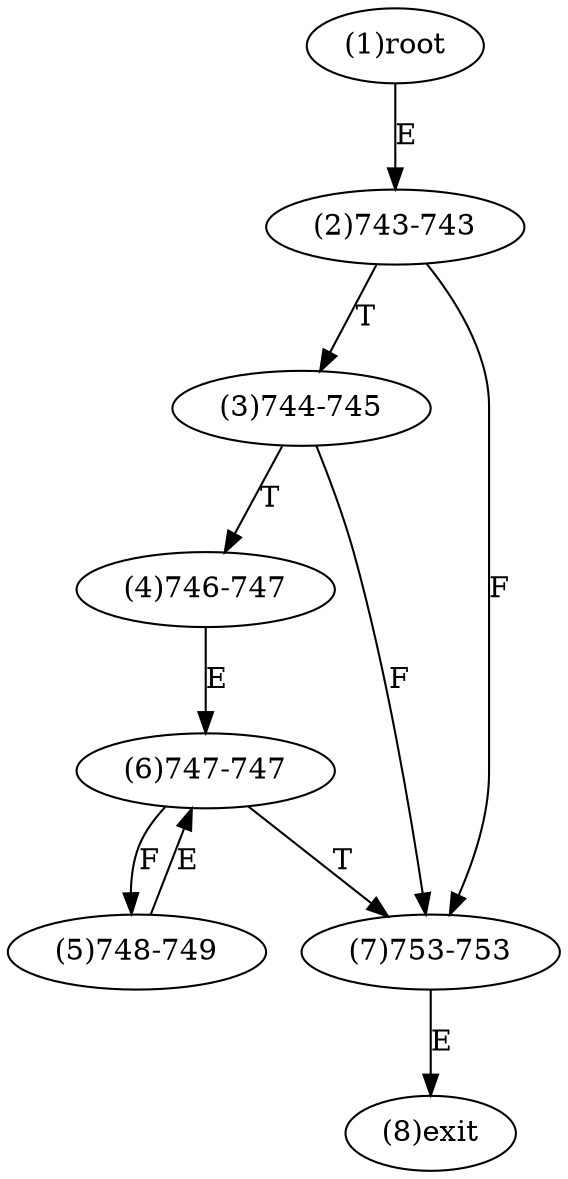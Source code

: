 digraph "" { 
1[ label="(1)root"];
2[ label="(2)743-743"];
3[ label="(3)744-745"];
4[ label="(4)746-747"];
5[ label="(5)748-749"];
6[ label="(6)747-747"];
7[ label="(7)753-753"];
8[ label="(8)exit"];
1->2[ label="E"];
2->7[ label="F"];
2->3[ label="T"];
3->7[ label="F"];
3->4[ label="T"];
4->6[ label="E"];
5->6[ label="E"];
6->5[ label="F"];
6->7[ label="T"];
7->8[ label="E"];
}